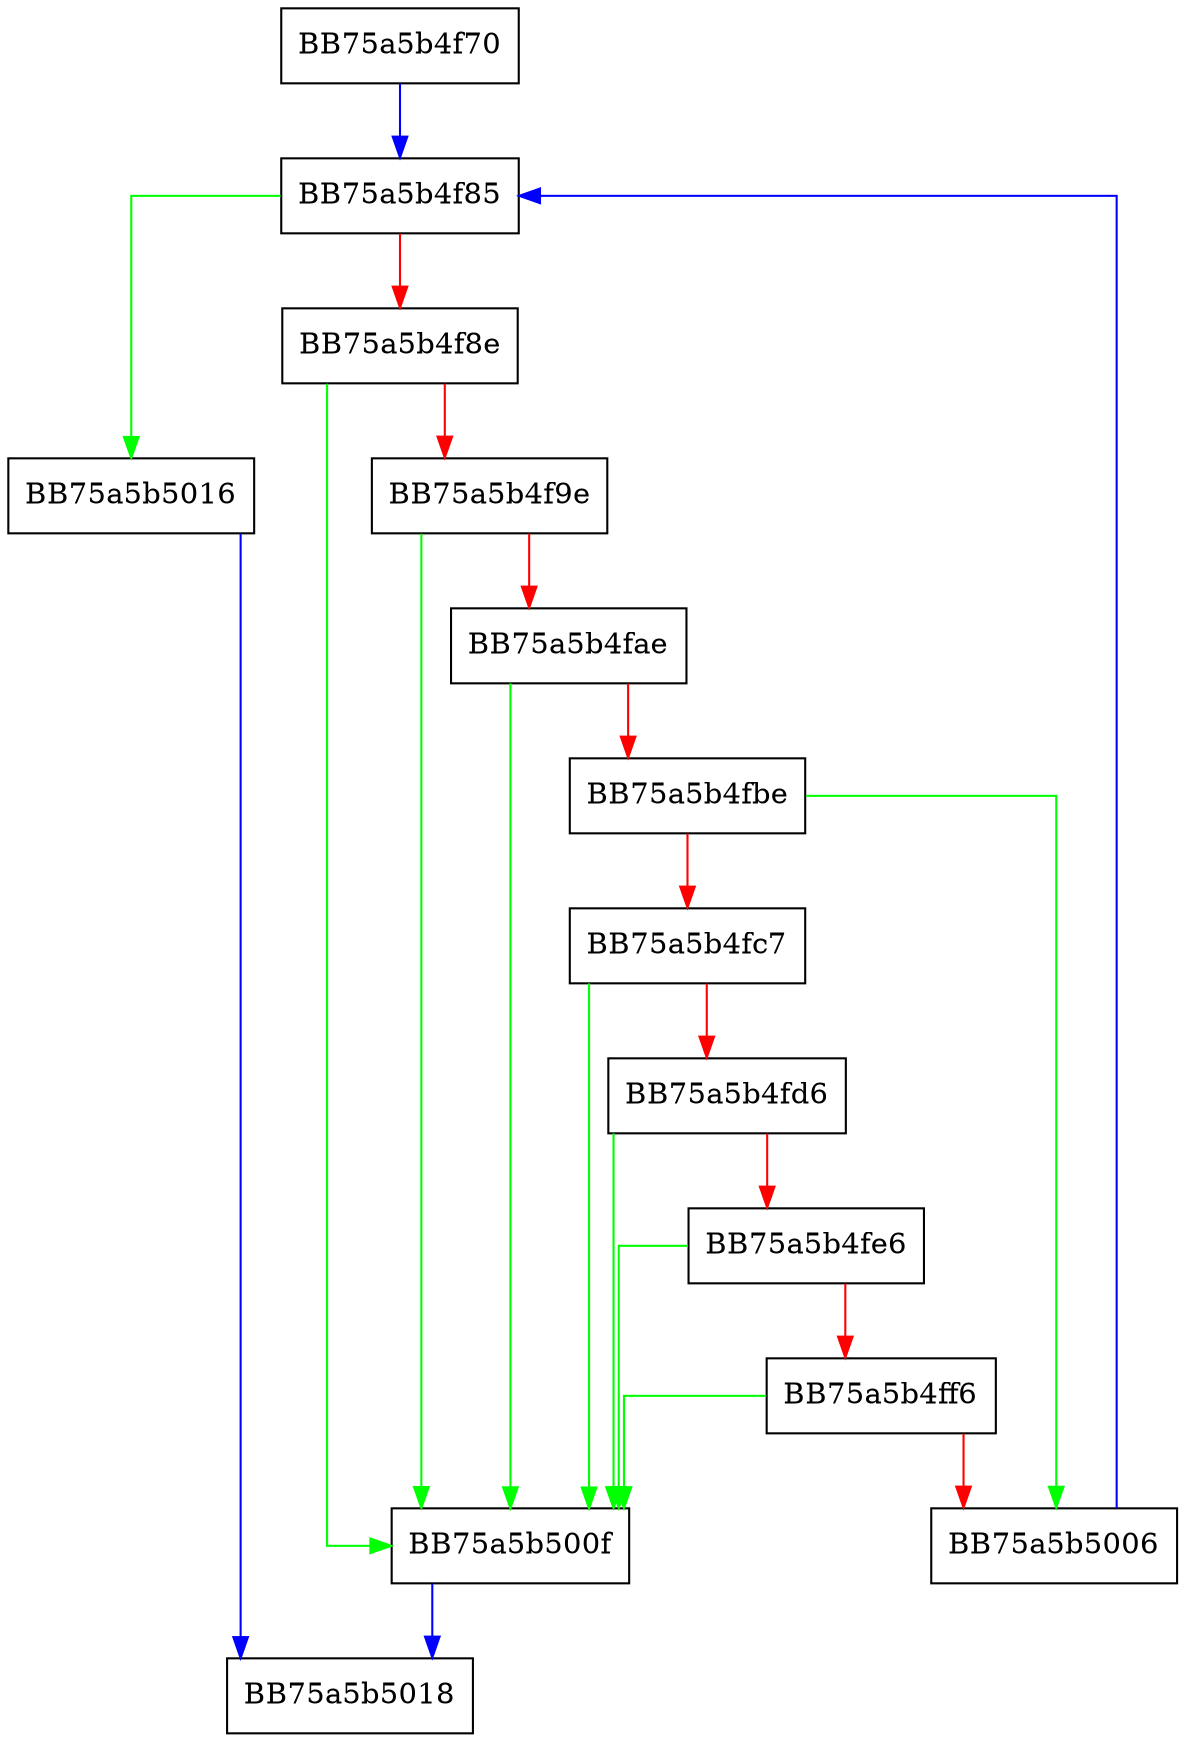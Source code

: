 digraph sqlite3FixTriggerStep {
  node [shape="box"];
  graph [splines=ortho];
  BB75a5b4f70 -> BB75a5b4f85 [color="blue"];
  BB75a5b4f85 -> BB75a5b5016 [color="green"];
  BB75a5b4f85 -> BB75a5b4f8e [color="red"];
  BB75a5b4f8e -> BB75a5b500f [color="green"];
  BB75a5b4f8e -> BB75a5b4f9e [color="red"];
  BB75a5b4f9e -> BB75a5b500f [color="green"];
  BB75a5b4f9e -> BB75a5b4fae [color="red"];
  BB75a5b4fae -> BB75a5b500f [color="green"];
  BB75a5b4fae -> BB75a5b4fbe [color="red"];
  BB75a5b4fbe -> BB75a5b5006 [color="green"];
  BB75a5b4fbe -> BB75a5b4fc7 [color="red"];
  BB75a5b4fc7 -> BB75a5b500f [color="green"];
  BB75a5b4fc7 -> BB75a5b4fd6 [color="red"];
  BB75a5b4fd6 -> BB75a5b500f [color="green"];
  BB75a5b4fd6 -> BB75a5b4fe6 [color="red"];
  BB75a5b4fe6 -> BB75a5b500f [color="green"];
  BB75a5b4fe6 -> BB75a5b4ff6 [color="red"];
  BB75a5b4ff6 -> BB75a5b500f [color="green"];
  BB75a5b4ff6 -> BB75a5b5006 [color="red"];
  BB75a5b5006 -> BB75a5b4f85 [color="blue"];
  BB75a5b500f -> BB75a5b5018 [color="blue"];
  BB75a5b5016 -> BB75a5b5018 [color="blue"];
}